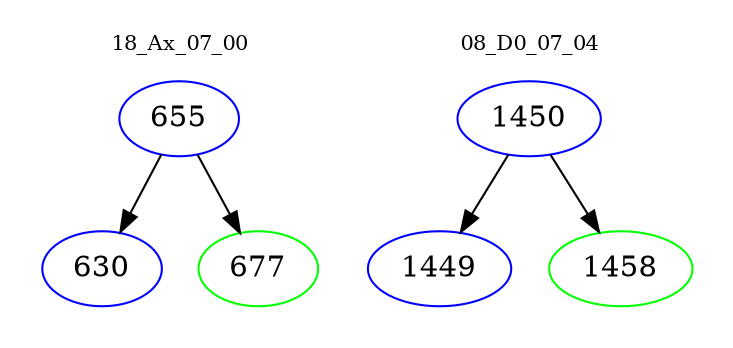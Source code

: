 digraph{
subgraph cluster_0 {
color = white
label = "18_Ax_07_00";
fontsize=10;
T0_655 [label="655", color="blue"]
T0_655 -> T0_630 [color="black"]
T0_630 [label="630", color="blue"]
T0_655 -> T0_677 [color="black"]
T0_677 [label="677", color="green"]
}
subgraph cluster_1 {
color = white
label = "08_D0_07_04";
fontsize=10;
T1_1450 [label="1450", color="blue"]
T1_1450 -> T1_1449 [color="black"]
T1_1449 [label="1449", color="blue"]
T1_1450 -> T1_1458 [color="black"]
T1_1458 [label="1458", color="green"]
}
}
